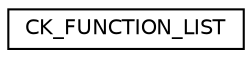 digraph "Graphical Class Hierarchy"
{
  edge [fontname="Helvetica",fontsize="10",labelfontname="Helvetica",labelfontsize="10"];
  node [fontname="Helvetica",fontsize="10",shape=record];
  rankdir="LR";
  Node0 [label="CK_FUNCTION_LIST",height=0.2,width=0.4,color="black", fillcolor="white", style="filled",URL="$struct_c_k___f_u_n_c_t_i_o_n___l_i_s_t.html"];
}
